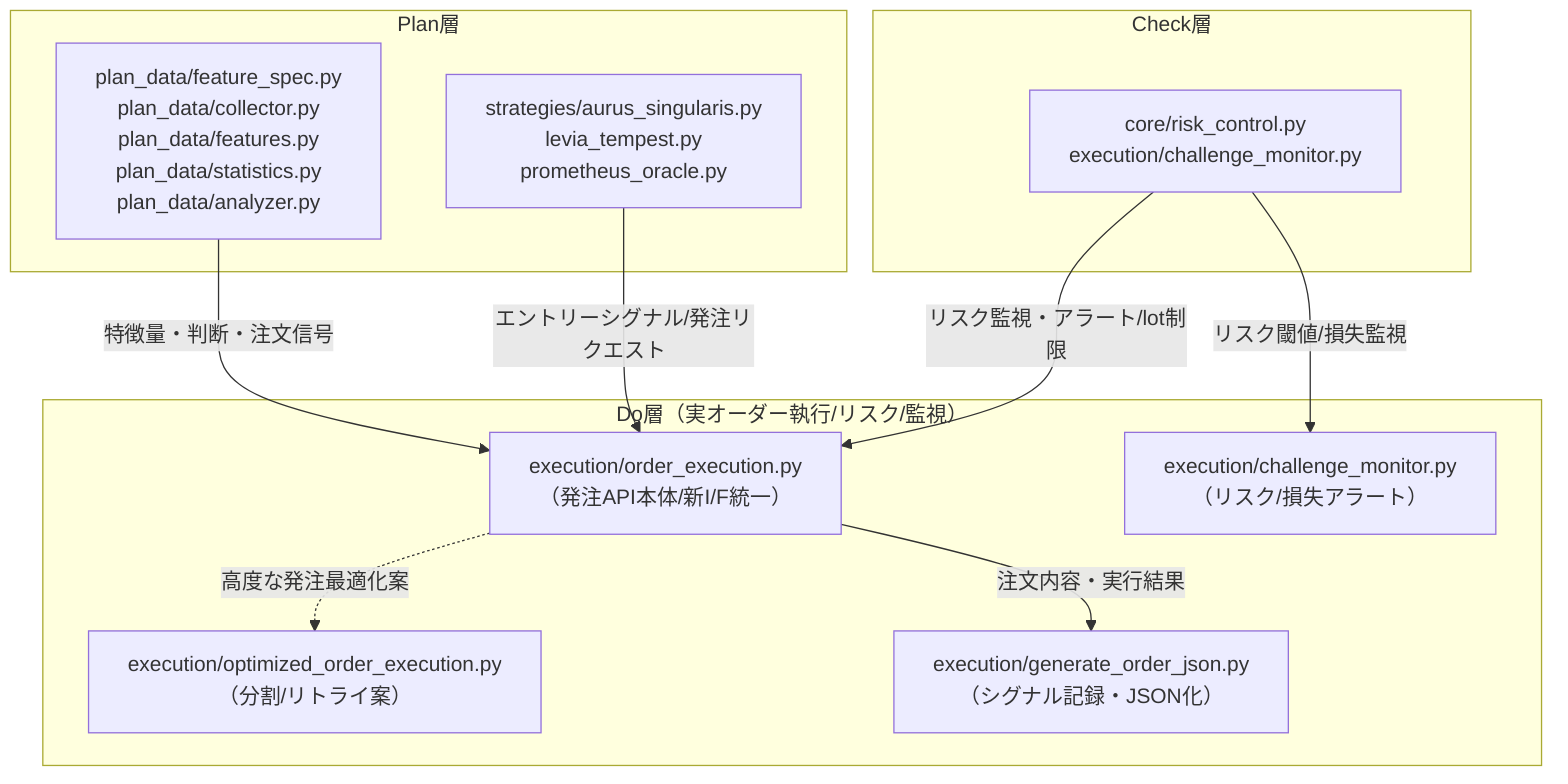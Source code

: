 flowchart TD

%% --- Plan/Check層（入口部分） ---
subgraph PLAN_LAYER["Plan層"]
  PLAN["plan_data/feature_spec.py<br/>plan_data/collector.py<br/>plan_data/features.py<br/>plan_data/statistics.py<br/>plan_data/analyzer.py"]
  STRAT["strategies/aurus_singularis.py<br/>levia_tempest.py<br/>prometheus_oracle.py"]
end

subgraph CHECK_LAYER["Check層"]
  CHECK["core/risk_control.py<br/>execution/challenge_monitor.py"]
end

%% --- Do層メイン ---
subgraph DO_LAYER["Do層（実オーダー執行/リスク/監視）"]
  ORDER["execution/order_execution.py<br/>（発注API本体/新I/F統一）"]
  OPTORDER["execution/optimized_order_execution.py<br/>（分割/リトライ案）"]
  CHALMON["execution/challenge_monitor.py<br/>（リスク/損失アラート）"]
  GENORDER["execution/generate_order_json.py<br/>（シグナル記録・JSON化）"]
end

%% --- 接続部分 ---
PLAN -- "特徴量・判断・注文信号" --> ORDER
STRAT -- "エントリーシグナル/発注リクエスト" --> ORDER
CHECK -- "リスク監視・アラート/lot制限" --> ORDER
CHECK -- "リスク閾値/損失監視" --> CHALMON

ORDER -- "注文内容・実行結果" --> GENORDER

%% 補足（分割/リトライ案）
ORDER -. "高度な発注最適化案" .-> OPTORDER